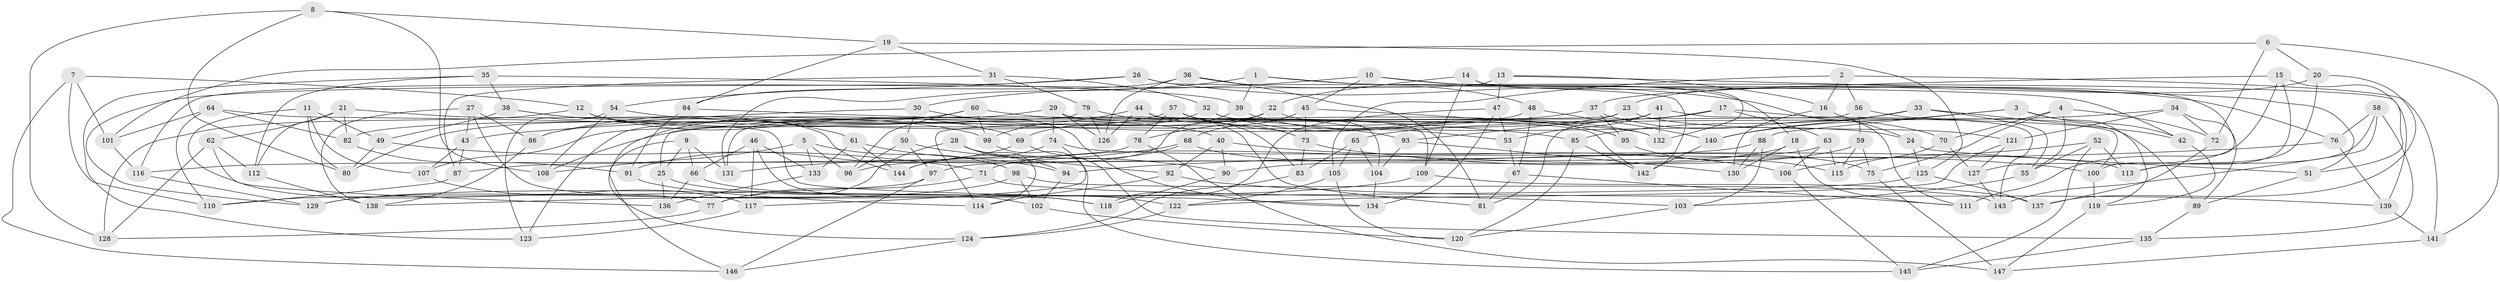 // coarse degree distribution, {8: 0.05405405405405406, 10: 0.06756756756756757, 4: 0.5675675675675675, 7: 0.08108108108108109, 11: 0.02702702702702703, 3: 0.13513513513513514, 6: 0.02702702702702703, 9: 0.02702702702702703, 12: 0.013513513513513514}
// Generated by graph-tools (version 1.1) at 2025/53/03/04/25 22:53:30]
// undirected, 147 vertices, 294 edges
graph export_dot {
  node [color=gray90,style=filled];
  1;
  2;
  3;
  4;
  5;
  6;
  7;
  8;
  9;
  10;
  11;
  12;
  13;
  14;
  15;
  16;
  17;
  18;
  19;
  20;
  21;
  22;
  23;
  24;
  25;
  26;
  27;
  28;
  29;
  30;
  31;
  32;
  33;
  34;
  35;
  36;
  37;
  38;
  39;
  40;
  41;
  42;
  43;
  44;
  45;
  46;
  47;
  48;
  49;
  50;
  51;
  52;
  53;
  54;
  55;
  56;
  57;
  58;
  59;
  60;
  61;
  62;
  63;
  64;
  65;
  66;
  67;
  68;
  69;
  70;
  71;
  72;
  73;
  74;
  75;
  76;
  77;
  78;
  79;
  80;
  81;
  82;
  83;
  84;
  85;
  86;
  87;
  88;
  89;
  90;
  91;
  92;
  93;
  94;
  95;
  96;
  97;
  98;
  99;
  100;
  101;
  102;
  103;
  104;
  105;
  106;
  107;
  108;
  109;
  110;
  111;
  112;
  113;
  114;
  115;
  116;
  117;
  118;
  119;
  120;
  121;
  122;
  123;
  124;
  125;
  126;
  127;
  128;
  129;
  130;
  131;
  132;
  133;
  134;
  135;
  136;
  137;
  138;
  139;
  140;
  141;
  142;
  143;
  144;
  145;
  146;
  147;
  1 -- 131;
  1 -- 142;
  1 -- 42;
  1 -- 39;
  2 -- 16;
  2 -- 56;
  2 -- 105;
  2 -- 141;
  3 -- 42;
  3 -- 140;
  3 -- 88;
  3 -- 119;
  4 -- 72;
  4 -- 70;
  4 -- 55;
  4 -- 75;
  5 -- 108;
  5 -- 98;
  5 -- 133;
  5 -- 96;
  6 -- 141;
  6 -- 72;
  6 -- 20;
  6 -- 101;
  7 -- 12;
  7 -- 110;
  7 -- 101;
  7 -- 146;
  8 -- 80;
  8 -- 108;
  8 -- 19;
  8 -- 128;
  9 -- 146;
  9 -- 66;
  9 -- 25;
  9 -- 131;
  10 -- 18;
  10 -- 45;
  10 -- 30;
  10 -- 76;
  11 -- 80;
  11 -- 107;
  11 -- 49;
  11 -- 77;
  12 -- 40;
  12 -- 69;
  12 -- 128;
  13 -- 47;
  13 -- 16;
  13 -- 116;
  13 -- 51;
  14 -- 132;
  14 -- 111;
  14 -- 22;
  14 -- 109;
  15 -- 37;
  15 -- 127;
  15 -- 51;
  15 -- 100;
  16 -- 130;
  16 -- 24;
  17 -- 143;
  17 -- 63;
  17 -- 108;
  17 -- 81;
  18 -- 90;
  18 -- 130;
  18 -- 111;
  19 -- 31;
  19 -- 84;
  19 -- 125;
  20 -- 23;
  20 -- 137;
  20 -- 113;
  21 -- 99;
  21 -- 82;
  21 -- 62;
  21 -- 112;
  22 -- 78;
  22 -- 124;
  22 -- 24;
  23 -- 93;
  23 -- 121;
  23 -- 25;
  24 -- 125;
  24 -- 51;
  25 -- 136;
  25 -- 118;
  26 -- 111;
  26 -- 139;
  26 -- 54;
  26 -- 129;
  27 -- 86;
  27 -- 138;
  27 -- 43;
  27 -- 118;
  28 -- 114;
  28 -- 92;
  28 -- 94;
  28 -- 77;
  29 -- 123;
  29 -- 126;
  29 -- 74;
  29 -- 142;
  30 -- 134;
  30 -- 50;
  30 -- 86;
  31 -- 87;
  31 -- 32;
  31 -- 79;
  32 -- 69;
  32 -- 95;
  32 -- 104;
  33 -- 42;
  33 -- 140;
  33 -- 85;
  33 -- 55;
  34 -- 72;
  34 -- 65;
  34 -- 121;
  34 -- 89;
  35 -- 123;
  35 -- 38;
  35 -- 39;
  35 -- 112;
  36 -- 126;
  36 -- 48;
  36 -- 81;
  36 -- 84;
  37 -- 70;
  37 -- 95;
  37 -- 43;
  38 -- 49;
  38 -- 61;
  38 -- 144;
  39 -- 96;
  39 -- 53;
  40 -- 90;
  40 -- 106;
  40 -- 92;
  41 -- 107;
  41 -- 100;
  41 -- 53;
  41 -- 132;
  42 -- 119;
  43 -- 107;
  43 -- 87;
  44 -- 126;
  44 -- 99;
  44 -- 109;
  44 -- 83;
  45 -- 73;
  45 -- 132;
  45 -- 68;
  46 -- 66;
  46 -- 102;
  46 -- 133;
  46 -- 117;
  47 -- 118;
  47 -- 53;
  47 -- 134;
  48 -- 67;
  48 -- 82;
  48 -- 140;
  49 -- 80;
  49 -- 71;
  50 -- 90;
  50 -- 96;
  50 -- 97;
  51 -- 89;
  52 -- 55;
  52 -- 145;
  52 -- 106;
  52 -- 113;
  53 -- 67;
  54 -- 108;
  54 -- 93;
  54 -- 123;
  55 -- 103;
  56 -- 59;
  56 -- 114;
  56 -- 89;
  57 -- 80;
  57 -- 73;
  57 -- 95;
  57 -- 78;
  58 -- 143;
  58 -- 76;
  58 -- 113;
  58 -- 135;
  59 -- 71;
  59 -- 115;
  59 -- 75;
  60 -- 99;
  60 -- 132;
  60 -- 96;
  60 -- 86;
  61 -- 144;
  61 -- 133;
  61 -- 94;
  62 -- 128;
  62 -- 136;
  62 -- 112;
  63 -- 115;
  63 -- 97;
  63 -- 106;
  64 -- 101;
  64 -- 82;
  64 -- 110;
  64 -- 134;
  65 -- 105;
  65 -- 83;
  65 -- 104;
  66 -- 136;
  66 -- 122;
  67 -- 111;
  67 -- 81;
  68 -- 144;
  68 -- 131;
  68 -- 75;
  69 -- 91;
  69 -- 135;
  70 -- 115;
  70 -- 127;
  71 -- 103;
  71 -- 77;
  72 -- 137;
  73 -- 100;
  73 -- 83;
  74 -- 117;
  74 -- 113;
  74 -- 144;
  75 -- 147;
  76 -- 94;
  76 -- 139;
  77 -- 128;
  78 -- 147;
  78 -- 87;
  79 -- 81;
  79 -- 131;
  79 -- 126;
  82 -- 91;
  83 -- 124;
  84 -- 91;
  84 -- 85;
  85 -- 142;
  85 -- 120;
  86 -- 138;
  87 -- 110;
  88 -- 103;
  88 -- 130;
  88 -- 116;
  89 -- 135;
  90 -- 118;
  91 -- 114;
  92 -- 139;
  92 -- 114;
  93 -- 130;
  93 -- 104;
  94 -- 102;
  95 -- 115;
  97 -- 110;
  97 -- 146;
  98 -- 143;
  98 -- 129;
  98 -- 102;
  99 -- 145;
  100 -- 119;
  101 -- 116;
  102 -- 120;
  103 -- 120;
  104 -- 134;
  105 -- 120;
  105 -- 122;
  106 -- 145;
  107 -- 117;
  109 -- 129;
  109 -- 137;
  112 -- 138;
  116 -- 129;
  117 -- 123;
  119 -- 147;
  121 -- 127;
  121 -- 122;
  122 -- 124;
  124 -- 146;
  125 -- 137;
  125 -- 138;
  127 -- 143;
  133 -- 136;
  135 -- 145;
  139 -- 141;
  140 -- 142;
  141 -- 147;
}
